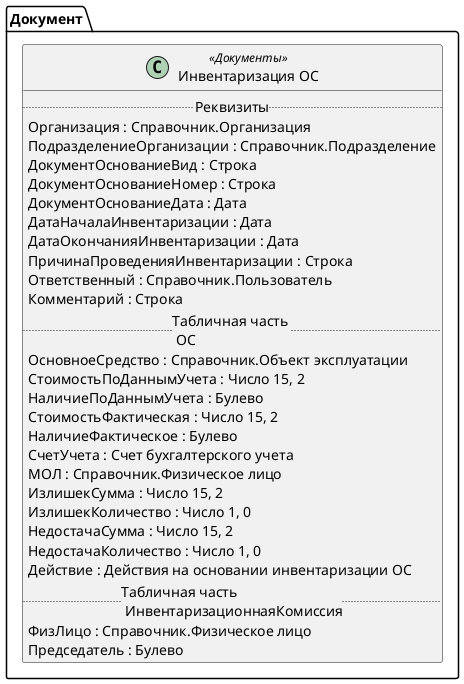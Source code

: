 ﻿@startuml ИнвентаризацияОС
'!include templates.wsd
'..\include templates.wsd
class Документ.ИнвентаризацияОС as "Инвентаризация ОС" <<Документы>>
{
..Реквизиты..
Организация : Справочник.Организация
ПодразделениеОрганизации : Справочник.Подразделение
ДокументОснованиеВид : Строка
ДокументОснованиеНомер : Строка
ДокументОснованиеДата : Дата
ДатаНачалаИнвентаризации : Дата
ДатаОкончанияИнвентаризации : Дата
ПричинаПроведенияИнвентаризации : Строка
Ответственный : Справочник.Пользователь
Комментарий : Строка
..Табличная часть \n ОС..
ОсновноеСредство : Справочник.Объект эксплуатации
СтоимостьПоДаннымУчета : Число 15, 2
НаличиеПоДаннымУчета : Булево
СтоимостьФактическая : Число 15, 2
НаличиеФактическое : Булево
СчетУчета : Счет бухгалтерского учета
МОЛ : Справочник.Физическое лицо
ИзлишекСумма : Число 15, 2
ИзлишекКоличество : Число 1, 0
НедостачаСумма : Число 15, 2
НедостачаКоличество : Число 1, 0
Действие : Действия на основании инвентаризации ОС
..Табличная часть \n ИнвентаризационнаяКомиссия..
ФизЛицо : Справочник.Физическое лицо
Председатель : Булево
}
@enduml
